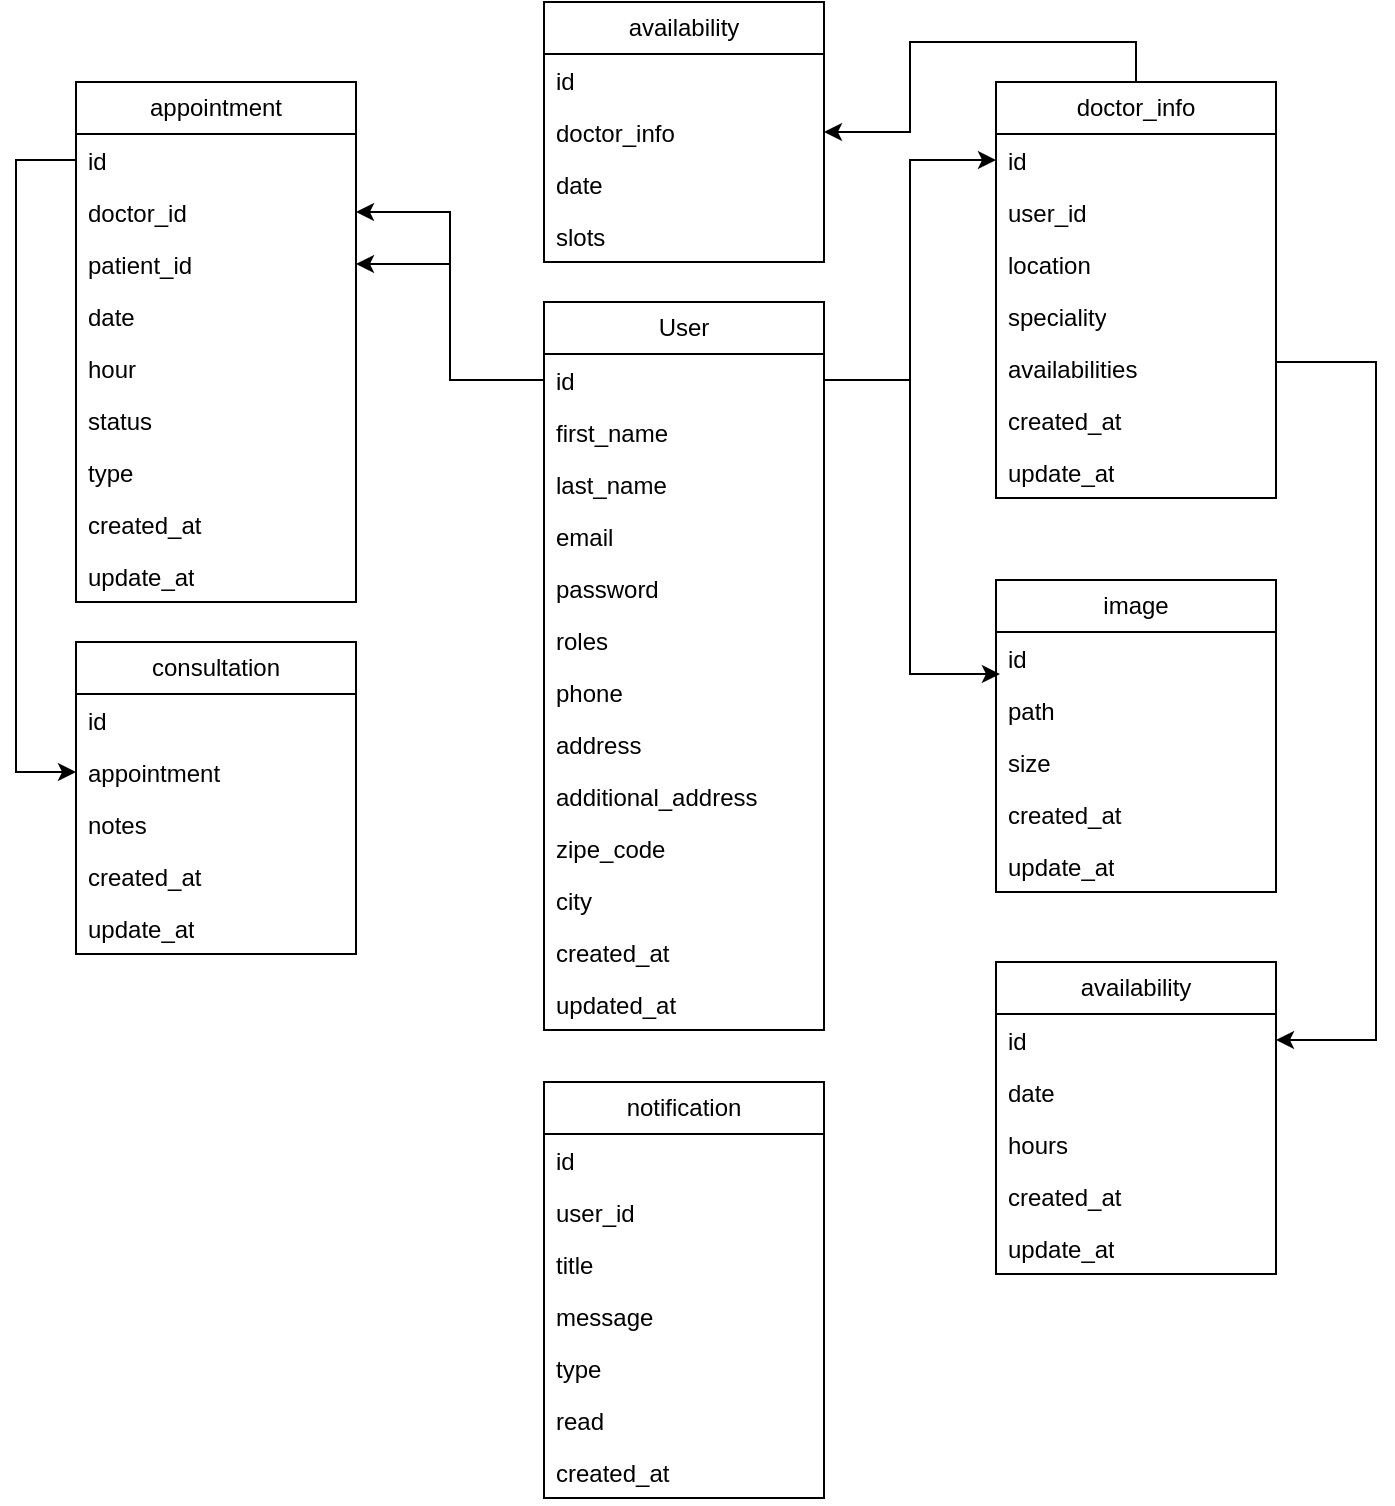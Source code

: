 <mxfile version="26.0.9">
  <diagram id="C5RBs43oDa-KdzZeNtuy" name="Page-1">
    <mxGraphModel dx="1247" dy="642" grid="1" gridSize="10" guides="1" tooltips="1" connect="1" arrows="1" fold="1" page="1" pageScale="1" pageWidth="827" pageHeight="1169" math="0" shadow="0">
      <root>
        <mxCell id="WIyWlLk6GJQsqaUBKTNV-0" />
        <mxCell id="WIyWlLk6GJQsqaUBKTNV-1" parent="WIyWlLk6GJQsqaUBKTNV-0" />
        <mxCell id="ce6nvWD2u0aoT1yyQ5yx-1" value="User" style="swimlane;fontStyle=0;childLayout=stackLayout;horizontal=1;startSize=26;fillColor=none;horizontalStack=0;resizeParent=1;resizeParentMax=0;resizeLast=0;collapsible=1;marginBottom=0;whiteSpace=wrap;html=1;" vertex="1" parent="WIyWlLk6GJQsqaUBKTNV-1">
          <mxGeometry x="344" y="290" width="140" height="364" as="geometry" />
        </mxCell>
        <mxCell id="ce6nvWD2u0aoT1yyQ5yx-35" value="id" style="text;strokeColor=none;fillColor=none;align=left;verticalAlign=top;spacingLeft=4;spacingRight=4;overflow=hidden;rotatable=0;points=[[0,0.5],[1,0.5]];portConstraint=eastwest;whiteSpace=wrap;html=1;" vertex="1" parent="ce6nvWD2u0aoT1yyQ5yx-1">
          <mxGeometry y="26" width="140" height="26" as="geometry" />
        </mxCell>
        <mxCell id="ce6nvWD2u0aoT1yyQ5yx-2" value="first_name" style="text;strokeColor=none;fillColor=none;align=left;verticalAlign=top;spacingLeft=4;spacingRight=4;overflow=hidden;rotatable=0;points=[[0,0.5],[1,0.5]];portConstraint=eastwest;whiteSpace=wrap;html=1;" vertex="1" parent="ce6nvWD2u0aoT1yyQ5yx-1">
          <mxGeometry y="52" width="140" height="26" as="geometry" />
        </mxCell>
        <mxCell id="ce6nvWD2u0aoT1yyQ5yx-3" value="last_name&lt;div&gt;&lt;br&gt;&lt;/div&gt;" style="text;strokeColor=none;fillColor=none;align=left;verticalAlign=top;spacingLeft=4;spacingRight=4;overflow=hidden;rotatable=0;points=[[0,0.5],[1,0.5]];portConstraint=eastwest;whiteSpace=wrap;html=1;" vertex="1" parent="ce6nvWD2u0aoT1yyQ5yx-1">
          <mxGeometry y="78" width="140" height="26" as="geometry" />
        </mxCell>
        <mxCell id="ce6nvWD2u0aoT1yyQ5yx-4" value="email" style="text;strokeColor=none;fillColor=none;align=left;verticalAlign=top;spacingLeft=4;spacingRight=4;overflow=hidden;rotatable=0;points=[[0,0.5],[1,0.5]];portConstraint=eastwest;whiteSpace=wrap;html=1;" vertex="1" parent="ce6nvWD2u0aoT1yyQ5yx-1">
          <mxGeometry y="104" width="140" height="26" as="geometry" />
        </mxCell>
        <mxCell id="ce6nvWD2u0aoT1yyQ5yx-5" value="password" style="text;strokeColor=none;fillColor=none;align=left;verticalAlign=top;spacingLeft=4;spacingRight=4;overflow=hidden;rotatable=0;points=[[0,0.5],[1,0.5]];portConstraint=eastwest;whiteSpace=wrap;html=1;" vertex="1" parent="ce6nvWD2u0aoT1yyQ5yx-1">
          <mxGeometry y="130" width="140" height="26" as="geometry" />
        </mxCell>
        <mxCell id="ce6nvWD2u0aoT1yyQ5yx-6" value="roles" style="text;strokeColor=none;fillColor=none;align=left;verticalAlign=top;spacingLeft=4;spacingRight=4;overflow=hidden;rotatable=0;points=[[0,0.5],[1,0.5]];portConstraint=eastwest;whiteSpace=wrap;html=1;" vertex="1" parent="ce6nvWD2u0aoT1yyQ5yx-1">
          <mxGeometry y="156" width="140" height="26" as="geometry" />
        </mxCell>
        <mxCell id="ce6nvWD2u0aoT1yyQ5yx-7" value="phone" style="text;strokeColor=none;fillColor=none;align=left;verticalAlign=top;spacingLeft=4;spacingRight=4;overflow=hidden;rotatable=0;points=[[0,0.5],[1,0.5]];portConstraint=eastwest;whiteSpace=wrap;html=1;" vertex="1" parent="ce6nvWD2u0aoT1yyQ5yx-1">
          <mxGeometry y="182" width="140" height="26" as="geometry" />
        </mxCell>
        <mxCell id="ce6nvWD2u0aoT1yyQ5yx-10" value="address" style="text;strokeColor=none;fillColor=none;align=left;verticalAlign=top;spacingLeft=4;spacingRight=4;overflow=hidden;rotatable=0;points=[[0,0.5],[1,0.5]];portConstraint=eastwest;whiteSpace=wrap;html=1;" vertex="1" parent="ce6nvWD2u0aoT1yyQ5yx-1">
          <mxGeometry y="208" width="140" height="26" as="geometry" />
        </mxCell>
        <mxCell id="ce6nvWD2u0aoT1yyQ5yx-9" value="additional_address" style="text;strokeColor=none;fillColor=none;align=left;verticalAlign=top;spacingLeft=4;spacingRight=4;overflow=hidden;rotatable=0;points=[[0,0.5],[1,0.5]];portConstraint=eastwest;whiteSpace=wrap;html=1;" vertex="1" parent="ce6nvWD2u0aoT1yyQ5yx-1">
          <mxGeometry y="234" width="140" height="26" as="geometry" />
        </mxCell>
        <mxCell id="ce6nvWD2u0aoT1yyQ5yx-8" value="zipe_code" style="text;strokeColor=none;fillColor=none;align=left;verticalAlign=top;spacingLeft=4;spacingRight=4;overflow=hidden;rotatable=0;points=[[0,0.5],[1,0.5]];portConstraint=eastwest;whiteSpace=wrap;html=1;" vertex="1" parent="ce6nvWD2u0aoT1yyQ5yx-1">
          <mxGeometry y="260" width="140" height="26" as="geometry" />
        </mxCell>
        <mxCell id="ce6nvWD2u0aoT1yyQ5yx-13" value="city" style="text;strokeColor=none;fillColor=none;align=left;verticalAlign=top;spacingLeft=4;spacingRight=4;overflow=hidden;rotatable=0;points=[[0,0.5],[1,0.5]];portConstraint=eastwest;whiteSpace=wrap;html=1;" vertex="1" parent="ce6nvWD2u0aoT1yyQ5yx-1">
          <mxGeometry y="286" width="140" height="26" as="geometry" />
        </mxCell>
        <mxCell id="ce6nvWD2u0aoT1yyQ5yx-12" value="created_at" style="text;strokeColor=none;fillColor=none;align=left;verticalAlign=top;spacingLeft=4;spacingRight=4;overflow=hidden;rotatable=0;points=[[0,0.5],[1,0.5]];portConstraint=eastwest;whiteSpace=wrap;html=1;" vertex="1" parent="ce6nvWD2u0aoT1yyQ5yx-1">
          <mxGeometry y="312" width="140" height="26" as="geometry" />
        </mxCell>
        <mxCell id="ce6nvWD2u0aoT1yyQ5yx-11" value="updated_at" style="text;strokeColor=none;fillColor=none;align=left;verticalAlign=top;spacingLeft=4;spacingRight=4;overflow=hidden;rotatable=0;points=[[0,0.5],[1,0.5]];portConstraint=eastwest;whiteSpace=wrap;html=1;" vertex="1" parent="ce6nvWD2u0aoT1yyQ5yx-1">
          <mxGeometry y="338" width="140" height="26" as="geometry" />
        </mxCell>
        <mxCell id="ce6nvWD2u0aoT1yyQ5yx-47" style="edgeStyle=orthogonalEdgeStyle;rounded=0;orthogonalLoop=1;jettySize=auto;html=1;exitX=0.5;exitY=0;exitDx=0;exitDy=0;entryX=1;entryY=0.5;entryDx=0;entryDy=0;" edge="1" parent="WIyWlLk6GJQsqaUBKTNV-1" source="ce6nvWD2u0aoT1yyQ5yx-14" target="ce6nvWD2u0aoT1yyQ5yx-39">
          <mxGeometry relative="1" as="geometry" />
        </mxCell>
        <mxCell id="ce6nvWD2u0aoT1yyQ5yx-14" value="doctor_info" style="swimlane;fontStyle=0;childLayout=stackLayout;horizontal=1;startSize=26;fillColor=none;horizontalStack=0;resizeParent=1;resizeParentMax=0;resizeLast=0;collapsible=1;marginBottom=0;whiteSpace=wrap;html=1;" vertex="1" parent="WIyWlLk6GJQsqaUBKTNV-1">
          <mxGeometry x="570" y="180" width="140" height="208" as="geometry" />
        </mxCell>
        <mxCell id="ce6nvWD2u0aoT1yyQ5yx-45" value="id" style="text;strokeColor=none;fillColor=none;align=left;verticalAlign=top;spacingLeft=4;spacingRight=4;overflow=hidden;rotatable=0;points=[[0,0.5],[1,0.5]];portConstraint=eastwest;whiteSpace=wrap;html=1;" vertex="1" parent="ce6nvWD2u0aoT1yyQ5yx-14">
          <mxGeometry y="26" width="140" height="26" as="geometry" />
        </mxCell>
        <mxCell id="ce6nvWD2u0aoT1yyQ5yx-15" value="user_id" style="text;strokeColor=none;fillColor=none;align=left;verticalAlign=top;spacingLeft=4;spacingRight=4;overflow=hidden;rotatable=0;points=[[0,0.5],[1,0.5]];portConstraint=eastwest;whiteSpace=wrap;html=1;" vertex="1" parent="ce6nvWD2u0aoT1yyQ5yx-14">
          <mxGeometry y="52" width="140" height="26" as="geometry" />
        </mxCell>
        <mxCell id="ce6nvWD2u0aoT1yyQ5yx-16" value="location" style="text;strokeColor=none;fillColor=none;align=left;verticalAlign=top;spacingLeft=4;spacingRight=4;overflow=hidden;rotatable=0;points=[[0,0.5],[1,0.5]];portConstraint=eastwest;whiteSpace=wrap;html=1;" vertex="1" parent="ce6nvWD2u0aoT1yyQ5yx-14">
          <mxGeometry y="78" width="140" height="26" as="geometry" />
        </mxCell>
        <mxCell id="ce6nvWD2u0aoT1yyQ5yx-17" value="speciality" style="text;strokeColor=none;fillColor=none;align=left;verticalAlign=top;spacingLeft=4;spacingRight=4;overflow=hidden;rotatable=0;points=[[0,0.5],[1,0.5]];portConstraint=eastwest;whiteSpace=wrap;html=1;" vertex="1" parent="ce6nvWD2u0aoT1yyQ5yx-14">
          <mxGeometry y="104" width="140" height="26" as="geometry" />
        </mxCell>
        <mxCell id="ce6nvWD2u0aoT1yyQ5yx-70" value="availabilities" style="text;strokeColor=none;fillColor=none;align=left;verticalAlign=top;spacingLeft=4;spacingRight=4;overflow=hidden;rotatable=0;points=[[0,0.5],[1,0.5]];portConstraint=eastwest;whiteSpace=wrap;html=1;" vertex="1" parent="ce6nvWD2u0aoT1yyQ5yx-14">
          <mxGeometry y="130" width="140" height="26" as="geometry" />
        </mxCell>
        <mxCell id="ce6nvWD2u0aoT1yyQ5yx-19" value="created_at" style="text;strokeColor=none;fillColor=none;align=left;verticalAlign=top;spacingLeft=4;spacingRight=4;overflow=hidden;rotatable=0;points=[[0,0.5],[1,0.5]];portConstraint=eastwest;whiteSpace=wrap;html=1;" vertex="1" parent="ce6nvWD2u0aoT1yyQ5yx-14">
          <mxGeometry y="156" width="140" height="26" as="geometry" />
        </mxCell>
        <mxCell id="ce6nvWD2u0aoT1yyQ5yx-18" value="update_at" style="text;strokeColor=none;fillColor=none;align=left;verticalAlign=top;spacingLeft=4;spacingRight=4;overflow=hidden;rotatable=0;points=[[0,0.5],[1,0.5]];portConstraint=eastwest;whiteSpace=wrap;html=1;" vertex="1" parent="ce6nvWD2u0aoT1yyQ5yx-14">
          <mxGeometry y="182" width="140" height="26" as="geometry" />
        </mxCell>
        <mxCell id="ce6nvWD2u0aoT1yyQ5yx-23" value="appointment" style="swimlane;fontStyle=0;childLayout=stackLayout;horizontal=1;startSize=26;fillColor=none;horizontalStack=0;resizeParent=1;resizeParentMax=0;resizeLast=0;collapsible=1;marginBottom=0;whiteSpace=wrap;html=1;" vertex="1" parent="WIyWlLk6GJQsqaUBKTNV-1">
          <mxGeometry x="110" y="180" width="140" height="260" as="geometry" />
        </mxCell>
        <mxCell id="ce6nvWD2u0aoT1yyQ5yx-34" value="id" style="text;strokeColor=none;fillColor=none;align=left;verticalAlign=top;spacingLeft=4;spacingRight=4;overflow=hidden;rotatable=0;points=[[0,0.5],[1,0.5]];portConstraint=eastwest;whiteSpace=wrap;html=1;" vertex="1" parent="ce6nvWD2u0aoT1yyQ5yx-23">
          <mxGeometry y="26" width="140" height="26" as="geometry" />
        </mxCell>
        <mxCell id="ce6nvWD2u0aoT1yyQ5yx-24" value="doctor_id" style="text;strokeColor=none;fillColor=none;align=left;verticalAlign=top;spacingLeft=4;spacingRight=4;overflow=hidden;rotatable=0;points=[[0,0.5],[1,0.5]];portConstraint=eastwest;whiteSpace=wrap;html=1;" vertex="1" parent="ce6nvWD2u0aoT1yyQ5yx-23">
          <mxGeometry y="52" width="140" height="26" as="geometry" />
        </mxCell>
        <mxCell id="ce6nvWD2u0aoT1yyQ5yx-25" value="patient_id" style="text;strokeColor=none;fillColor=none;align=left;verticalAlign=top;spacingLeft=4;spacingRight=4;overflow=hidden;rotatable=0;points=[[0,0.5],[1,0.5]];portConstraint=eastwest;whiteSpace=wrap;html=1;" vertex="1" parent="ce6nvWD2u0aoT1yyQ5yx-23">
          <mxGeometry y="78" width="140" height="26" as="geometry" />
        </mxCell>
        <mxCell id="ce6nvWD2u0aoT1yyQ5yx-26" value="date" style="text;strokeColor=none;fillColor=none;align=left;verticalAlign=top;spacingLeft=4;spacingRight=4;overflow=hidden;rotatable=0;points=[[0,0.5],[1,0.5]];portConstraint=eastwest;whiteSpace=wrap;html=1;" vertex="1" parent="ce6nvWD2u0aoT1yyQ5yx-23">
          <mxGeometry y="104" width="140" height="26" as="geometry" />
        </mxCell>
        <mxCell id="ce6nvWD2u0aoT1yyQ5yx-72" value="hour" style="text;strokeColor=none;fillColor=none;align=left;verticalAlign=top;spacingLeft=4;spacingRight=4;overflow=hidden;rotatable=0;points=[[0,0.5],[1,0.5]];portConstraint=eastwest;whiteSpace=wrap;html=1;" vertex="1" parent="ce6nvWD2u0aoT1yyQ5yx-23">
          <mxGeometry y="130" width="140" height="26" as="geometry" />
        </mxCell>
        <mxCell id="ce6nvWD2u0aoT1yyQ5yx-30" value="status" style="text;strokeColor=none;fillColor=none;align=left;verticalAlign=top;spacingLeft=4;spacingRight=4;overflow=hidden;rotatable=0;points=[[0,0.5],[1,0.5]];portConstraint=eastwest;whiteSpace=wrap;html=1;" vertex="1" parent="ce6nvWD2u0aoT1yyQ5yx-23">
          <mxGeometry y="156" width="140" height="26" as="geometry" />
        </mxCell>
        <mxCell id="ce6nvWD2u0aoT1yyQ5yx-29" value="type" style="text;strokeColor=none;fillColor=none;align=left;verticalAlign=top;spacingLeft=4;spacingRight=4;overflow=hidden;rotatable=0;points=[[0,0.5],[1,0.5]];portConstraint=eastwest;whiteSpace=wrap;html=1;" vertex="1" parent="ce6nvWD2u0aoT1yyQ5yx-23">
          <mxGeometry y="182" width="140" height="26" as="geometry" />
        </mxCell>
        <mxCell id="ce6nvWD2u0aoT1yyQ5yx-27" value="created_at" style="text;strokeColor=none;fillColor=none;align=left;verticalAlign=top;spacingLeft=4;spacingRight=4;overflow=hidden;rotatable=0;points=[[0,0.5],[1,0.5]];portConstraint=eastwest;whiteSpace=wrap;html=1;" vertex="1" parent="ce6nvWD2u0aoT1yyQ5yx-23">
          <mxGeometry y="208" width="140" height="26" as="geometry" />
        </mxCell>
        <mxCell id="ce6nvWD2u0aoT1yyQ5yx-28" value="update_at" style="text;strokeColor=none;fillColor=none;align=left;verticalAlign=top;spacingLeft=4;spacingRight=4;overflow=hidden;rotatable=0;points=[[0,0.5],[1,0.5]];portConstraint=eastwest;whiteSpace=wrap;html=1;" vertex="1" parent="ce6nvWD2u0aoT1yyQ5yx-23">
          <mxGeometry y="234" width="140" height="26" as="geometry" />
        </mxCell>
        <mxCell id="ce6nvWD2u0aoT1yyQ5yx-36" style="edgeStyle=orthogonalEdgeStyle;rounded=0;orthogonalLoop=1;jettySize=auto;html=1;exitX=0;exitY=0.5;exitDx=0;exitDy=0;entryX=1;entryY=0.5;entryDx=0;entryDy=0;" edge="1" parent="WIyWlLk6GJQsqaUBKTNV-1" source="ce6nvWD2u0aoT1yyQ5yx-35" target="ce6nvWD2u0aoT1yyQ5yx-24">
          <mxGeometry relative="1" as="geometry" />
        </mxCell>
        <mxCell id="ce6nvWD2u0aoT1yyQ5yx-37" style="edgeStyle=orthogonalEdgeStyle;rounded=0;orthogonalLoop=1;jettySize=auto;html=1;entryX=1;entryY=0.5;entryDx=0;entryDy=0;" edge="1" parent="WIyWlLk6GJQsqaUBKTNV-1" source="ce6nvWD2u0aoT1yyQ5yx-35" target="ce6nvWD2u0aoT1yyQ5yx-25">
          <mxGeometry relative="1" as="geometry" />
        </mxCell>
        <mxCell id="ce6nvWD2u0aoT1yyQ5yx-38" value="availability" style="swimlane;fontStyle=0;childLayout=stackLayout;horizontal=1;startSize=26;fillColor=none;horizontalStack=0;resizeParent=1;resizeParentMax=0;resizeLast=0;collapsible=1;marginBottom=0;whiteSpace=wrap;html=1;" vertex="1" parent="WIyWlLk6GJQsqaUBKTNV-1">
          <mxGeometry x="344" y="140" width="140" height="130" as="geometry" />
        </mxCell>
        <mxCell id="ce6nvWD2u0aoT1yyQ5yx-44" value="id" style="text;strokeColor=none;fillColor=none;align=left;verticalAlign=top;spacingLeft=4;spacingRight=4;overflow=hidden;rotatable=0;points=[[0,0.5],[1,0.5]];portConstraint=eastwest;whiteSpace=wrap;html=1;" vertex="1" parent="ce6nvWD2u0aoT1yyQ5yx-38">
          <mxGeometry y="26" width="140" height="26" as="geometry" />
        </mxCell>
        <mxCell id="ce6nvWD2u0aoT1yyQ5yx-39" value="doctor_info" style="text;strokeColor=none;fillColor=none;align=left;verticalAlign=top;spacingLeft=4;spacingRight=4;overflow=hidden;rotatable=0;points=[[0,0.5],[1,0.5]];portConstraint=eastwest;whiteSpace=wrap;html=1;" vertex="1" parent="ce6nvWD2u0aoT1yyQ5yx-38">
          <mxGeometry y="52" width="140" height="26" as="geometry" />
        </mxCell>
        <mxCell id="ce6nvWD2u0aoT1yyQ5yx-40" value="date" style="text;strokeColor=none;fillColor=none;align=left;verticalAlign=top;spacingLeft=4;spacingRight=4;overflow=hidden;rotatable=0;points=[[0,0.5],[1,0.5]];portConstraint=eastwest;whiteSpace=wrap;html=1;" vertex="1" parent="ce6nvWD2u0aoT1yyQ5yx-38">
          <mxGeometry y="78" width="140" height="26" as="geometry" />
        </mxCell>
        <mxCell id="ce6nvWD2u0aoT1yyQ5yx-41" value="slots" style="text;strokeColor=none;fillColor=none;align=left;verticalAlign=top;spacingLeft=4;spacingRight=4;overflow=hidden;rotatable=0;points=[[0,0.5],[1,0.5]];portConstraint=eastwest;whiteSpace=wrap;html=1;" vertex="1" parent="ce6nvWD2u0aoT1yyQ5yx-38">
          <mxGeometry y="104" width="140" height="26" as="geometry" />
        </mxCell>
        <mxCell id="ce6nvWD2u0aoT1yyQ5yx-48" style="edgeStyle=orthogonalEdgeStyle;rounded=0;orthogonalLoop=1;jettySize=auto;html=1;exitX=1;exitY=0.5;exitDx=0;exitDy=0;entryX=0;entryY=0.5;entryDx=0;entryDy=0;" edge="1" parent="WIyWlLk6GJQsqaUBKTNV-1" source="ce6nvWD2u0aoT1yyQ5yx-35" target="ce6nvWD2u0aoT1yyQ5yx-45">
          <mxGeometry relative="1" as="geometry" />
        </mxCell>
        <mxCell id="ce6nvWD2u0aoT1yyQ5yx-49" value="image" style="swimlane;fontStyle=0;childLayout=stackLayout;horizontal=1;startSize=26;fillColor=none;horizontalStack=0;resizeParent=1;resizeParentMax=0;resizeLast=0;collapsible=1;marginBottom=0;whiteSpace=wrap;html=1;" vertex="1" parent="WIyWlLk6GJQsqaUBKTNV-1">
          <mxGeometry x="570" y="429" width="140" height="156" as="geometry" />
        </mxCell>
        <mxCell id="ce6nvWD2u0aoT1yyQ5yx-50" value="id" style="text;strokeColor=none;fillColor=none;align=left;verticalAlign=top;spacingLeft=4;spacingRight=4;overflow=hidden;rotatable=0;points=[[0,0.5],[1,0.5]];portConstraint=eastwest;whiteSpace=wrap;html=1;" vertex="1" parent="ce6nvWD2u0aoT1yyQ5yx-49">
          <mxGeometry y="26" width="140" height="26" as="geometry" />
        </mxCell>
        <mxCell id="ce6nvWD2u0aoT1yyQ5yx-51" value="path" style="text;strokeColor=none;fillColor=none;align=left;verticalAlign=top;spacingLeft=4;spacingRight=4;overflow=hidden;rotatable=0;points=[[0,0.5],[1,0.5]];portConstraint=eastwest;whiteSpace=wrap;html=1;" vertex="1" parent="ce6nvWD2u0aoT1yyQ5yx-49">
          <mxGeometry y="52" width="140" height="26" as="geometry" />
        </mxCell>
        <mxCell id="ce6nvWD2u0aoT1yyQ5yx-52" value="size" style="text;strokeColor=none;fillColor=none;align=left;verticalAlign=top;spacingLeft=4;spacingRight=4;overflow=hidden;rotatable=0;points=[[0,0.5],[1,0.5]];portConstraint=eastwest;whiteSpace=wrap;html=1;" vertex="1" parent="ce6nvWD2u0aoT1yyQ5yx-49">
          <mxGeometry y="78" width="140" height="26" as="geometry" />
        </mxCell>
        <mxCell id="ce6nvWD2u0aoT1yyQ5yx-54" value="created_at" style="text;strokeColor=none;fillColor=none;align=left;verticalAlign=top;spacingLeft=4;spacingRight=4;overflow=hidden;rotatable=0;points=[[0,0.5],[1,0.5]];portConstraint=eastwest;whiteSpace=wrap;html=1;" vertex="1" parent="ce6nvWD2u0aoT1yyQ5yx-49">
          <mxGeometry y="104" width="140" height="26" as="geometry" />
        </mxCell>
        <mxCell id="ce6nvWD2u0aoT1yyQ5yx-55" value="update_at" style="text;strokeColor=none;fillColor=none;align=left;verticalAlign=top;spacingLeft=4;spacingRight=4;overflow=hidden;rotatable=0;points=[[0,0.5],[1,0.5]];portConstraint=eastwest;whiteSpace=wrap;html=1;" vertex="1" parent="ce6nvWD2u0aoT1yyQ5yx-49">
          <mxGeometry y="130" width="140" height="26" as="geometry" />
        </mxCell>
        <mxCell id="ce6nvWD2u0aoT1yyQ5yx-56" style="edgeStyle=orthogonalEdgeStyle;rounded=0;orthogonalLoop=1;jettySize=auto;html=1;exitX=1;exitY=0.5;exitDx=0;exitDy=0;entryX=0.014;entryY=0.808;entryDx=0;entryDy=0;entryPerimeter=0;" edge="1" parent="WIyWlLk6GJQsqaUBKTNV-1" source="ce6nvWD2u0aoT1yyQ5yx-35" target="ce6nvWD2u0aoT1yyQ5yx-50">
          <mxGeometry relative="1" as="geometry" />
        </mxCell>
        <mxCell id="ce6nvWD2u0aoT1yyQ5yx-57" value="consultation" style="swimlane;fontStyle=0;childLayout=stackLayout;horizontal=1;startSize=26;fillColor=none;horizontalStack=0;resizeParent=1;resizeParentMax=0;resizeLast=0;collapsible=1;marginBottom=0;whiteSpace=wrap;html=1;" vertex="1" parent="WIyWlLk6GJQsqaUBKTNV-1">
          <mxGeometry x="110" y="460" width="140" height="156" as="geometry" />
        </mxCell>
        <mxCell id="ce6nvWD2u0aoT1yyQ5yx-58" value="id" style="text;strokeColor=none;fillColor=none;align=left;verticalAlign=top;spacingLeft=4;spacingRight=4;overflow=hidden;rotatable=0;points=[[0,0.5],[1,0.5]];portConstraint=eastwest;whiteSpace=wrap;html=1;" vertex="1" parent="ce6nvWD2u0aoT1yyQ5yx-57">
          <mxGeometry y="26" width="140" height="26" as="geometry" />
        </mxCell>
        <mxCell id="ce6nvWD2u0aoT1yyQ5yx-59" value="appointment" style="text;strokeColor=none;fillColor=none;align=left;verticalAlign=top;spacingLeft=4;spacingRight=4;overflow=hidden;rotatable=0;points=[[0,0.5],[1,0.5]];portConstraint=eastwest;whiteSpace=wrap;html=1;" vertex="1" parent="ce6nvWD2u0aoT1yyQ5yx-57">
          <mxGeometry y="52" width="140" height="26" as="geometry" />
        </mxCell>
        <mxCell id="ce6nvWD2u0aoT1yyQ5yx-60" value="notes" style="text;strokeColor=none;fillColor=none;align=left;verticalAlign=top;spacingLeft=4;spacingRight=4;overflow=hidden;rotatable=0;points=[[0,0.5],[1,0.5]];portConstraint=eastwest;whiteSpace=wrap;html=1;" vertex="1" parent="ce6nvWD2u0aoT1yyQ5yx-57">
          <mxGeometry y="78" width="140" height="26" as="geometry" />
        </mxCell>
        <mxCell id="ce6nvWD2u0aoT1yyQ5yx-61" value="created_at" style="text;strokeColor=none;fillColor=none;align=left;verticalAlign=top;spacingLeft=4;spacingRight=4;overflow=hidden;rotatable=0;points=[[0,0.5],[1,0.5]];portConstraint=eastwest;whiteSpace=wrap;html=1;" vertex="1" parent="ce6nvWD2u0aoT1yyQ5yx-57">
          <mxGeometry y="104" width="140" height="26" as="geometry" />
        </mxCell>
        <mxCell id="ce6nvWD2u0aoT1yyQ5yx-62" value="update_at" style="text;strokeColor=none;fillColor=none;align=left;verticalAlign=top;spacingLeft=4;spacingRight=4;overflow=hidden;rotatable=0;points=[[0,0.5],[1,0.5]];portConstraint=eastwest;whiteSpace=wrap;html=1;" vertex="1" parent="ce6nvWD2u0aoT1yyQ5yx-57">
          <mxGeometry y="130" width="140" height="26" as="geometry" />
        </mxCell>
        <mxCell id="ce6nvWD2u0aoT1yyQ5yx-63" style="edgeStyle=orthogonalEdgeStyle;rounded=0;orthogonalLoop=1;jettySize=auto;html=1;entryX=0;entryY=0.5;entryDx=0;entryDy=0;" edge="1" parent="WIyWlLk6GJQsqaUBKTNV-1" source="ce6nvWD2u0aoT1yyQ5yx-34" target="ce6nvWD2u0aoT1yyQ5yx-59">
          <mxGeometry relative="1" as="geometry">
            <Array as="points">
              <mxPoint x="80" y="219" />
              <mxPoint x="80" y="525" />
            </Array>
          </mxGeometry>
        </mxCell>
        <mxCell id="ce6nvWD2u0aoT1yyQ5yx-64" value="availability" style="swimlane;fontStyle=0;childLayout=stackLayout;horizontal=1;startSize=26;fillColor=none;horizontalStack=0;resizeParent=1;resizeParentMax=0;resizeLast=0;collapsible=1;marginBottom=0;whiteSpace=wrap;html=1;" vertex="1" parent="WIyWlLk6GJQsqaUBKTNV-1">
          <mxGeometry x="570" y="620" width="140" height="156" as="geometry" />
        </mxCell>
        <mxCell id="ce6nvWD2u0aoT1yyQ5yx-65" value="id" style="text;strokeColor=none;fillColor=none;align=left;verticalAlign=top;spacingLeft=4;spacingRight=4;overflow=hidden;rotatable=0;points=[[0,0.5],[1,0.5]];portConstraint=eastwest;whiteSpace=wrap;html=1;" vertex="1" parent="ce6nvWD2u0aoT1yyQ5yx-64">
          <mxGeometry y="26" width="140" height="26" as="geometry" />
        </mxCell>
        <mxCell id="ce6nvWD2u0aoT1yyQ5yx-66" value="date" style="text;strokeColor=none;fillColor=none;align=left;verticalAlign=top;spacingLeft=4;spacingRight=4;overflow=hidden;rotatable=0;points=[[0,0.5],[1,0.5]];portConstraint=eastwest;whiteSpace=wrap;html=1;" vertex="1" parent="ce6nvWD2u0aoT1yyQ5yx-64">
          <mxGeometry y="52" width="140" height="26" as="geometry" />
        </mxCell>
        <mxCell id="ce6nvWD2u0aoT1yyQ5yx-67" value="hours" style="text;strokeColor=none;fillColor=none;align=left;verticalAlign=top;spacingLeft=4;spacingRight=4;overflow=hidden;rotatable=0;points=[[0,0.5],[1,0.5]];portConstraint=eastwest;whiteSpace=wrap;html=1;" vertex="1" parent="ce6nvWD2u0aoT1yyQ5yx-64">
          <mxGeometry y="78" width="140" height="26" as="geometry" />
        </mxCell>
        <mxCell id="ce6nvWD2u0aoT1yyQ5yx-68" value="created_at" style="text;strokeColor=none;fillColor=none;align=left;verticalAlign=top;spacingLeft=4;spacingRight=4;overflow=hidden;rotatable=0;points=[[0,0.5],[1,0.5]];portConstraint=eastwest;whiteSpace=wrap;html=1;" vertex="1" parent="ce6nvWD2u0aoT1yyQ5yx-64">
          <mxGeometry y="104" width="140" height="26" as="geometry" />
        </mxCell>
        <mxCell id="ce6nvWD2u0aoT1yyQ5yx-69" value="update_at" style="text;strokeColor=none;fillColor=none;align=left;verticalAlign=top;spacingLeft=4;spacingRight=4;overflow=hidden;rotatable=0;points=[[0,0.5],[1,0.5]];portConstraint=eastwest;whiteSpace=wrap;html=1;" vertex="1" parent="ce6nvWD2u0aoT1yyQ5yx-64">
          <mxGeometry y="130" width="140" height="26" as="geometry" />
        </mxCell>
        <mxCell id="ce6nvWD2u0aoT1yyQ5yx-71" style="edgeStyle=orthogonalEdgeStyle;rounded=0;orthogonalLoop=1;jettySize=auto;html=1;exitX=1;exitY=0.5;exitDx=0;exitDy=0;entryX=1;entryY=0.5;entryDx=0;entryDy=0;" edge="1" parent="WIyWlLk6GJQsqaUBKTNV-1" source="ce6nvWD2u0aoT1yyQ5yx-70" target="ce6nvWD2u0aoT1yyQ5yx-65">
          <mxGeometry relative="1" as="geometry">
            <Array as="points">
              <mxPoint x="710" y="320" />
              <mxPoint x="760" y="320" />
              <mxPoint x="760" y="659" />
            </Array>
          </mxGeometry>
        </mxCell>
        <mxCell id="ce6nvWD2u0aoT1yyQ5yx-73" value="notification" style="swimlane;fontStyle=0;childLayout=stackLayout;horizontal=1;startSize=26;fillColor=none;horizontalStack=0;resizeParent=1;resizeParentMax=0;resizeLast=0;collapsible=1;marginBottom=0;whiteSpace=wrap;html=1;" vertex="1" parent="WIyWlLk6GJQsqaUBKTNV-1">
          <mxGeometry x="344" y="680" width="140" height="208" as="geometry" />
        </mxCell>
        <mxCell id="ce6nvWD2u0aoT1yyQ5yx-74" value="id" style="text;strokeColor=none;fillColor=none;align=left;verticalAlign=top;spacingLeft=4;spacingRight=4;overflow=hidden;rotatable=0;points=[[0,0.5],[1,0.5]];portConstraint=eastwest;whiteSpace=wrap;html=1;" vertex="1" parent="ce6nvWD2u0aoT1yyQ5yx-73">
          <mxGeometry y="26" width="140" height="26" as="geometry" />
        </mxCell>
        <mxCell id="ce6nvWD2u0aoT1yyQ5yx-79" value="user_id" style="text;strokeColor=none;fillColor=none;align=left;verticalAlign=top;spacingLeft=4;spacingRight=4;overflow=hidden;rotatable=0;points=[[0,0.5],[1,0.5]];portConstraint=eastwest;whiteSpace=wrap;html=1;" vertex="1" parent="ce6nvWD2u0aoT1yyQ5yx-73">
          <mxGeometry y="52" width="140" height="26" as="geometry" />
        </mxCell>
        <mxCell id="ce6nvWD2u0aoT1yyQ5yx-75" value="title" style="text;strokeColor=none;fillColor=none;align=left;verticalAlign=top;spacingLeft=4;spacingRight=4;overflow=hidden;rotatable=0;points=[[0,0.5],[1,0.5]];portConstraint=eastwest;whiteSpace=wrap;html=1;" vertex="1" parent="ce6nvWD2u0aoT1yyQ5yx-73">
          <mxGeometry y="78" width="140" height="26" as="geometry" />
        </mxCell>
        <mxCell id="ce6nvWD2u0aoT1yyQ5yx-76" value="message" style="text;strokeColor=none;fillColor=none;align=left;verticalAlign=top;spacingLeft=4;spacingRight=4;overflow=hidden;rotatable=0;points=[[0,0.5],[1,0.5]];portConstraint=eastwest;whiteSpace=wrap;html=1;" vertex="1" parent="ce6nvWD2u0aoT1yyQ5yx-73">
          <mxGeometry y="104" width="140" height="26" as="geometry" />
        </mxCell>
        <mxCell id="ce6nvWD2u0aoT1yyQ5yx-81" value="type" style="text;strokeColor=none;fillColor=none;align=left;verticalAlign=top;spacingLeft=4;spacingRight=4;overflow=hidden;rotatable=0;points=[[0,0.5],[1,0.5]];portConstraint=eastwest;whiteSpace=wrap;html=1;" vertex="1" parent="ce6nvWD2u0aoT1yyQ5yx-73">
          <mxGeometry y="130" width="140" height="26" as="geometry" />
        </mxCell>
        <mxCell id="ce6nvWD2u0aoT1yyQ5yx-80" value="read" style="text;strokeColor=none;fillColor=none;align=left;verticalAlign=top;spacingLeft=4;spacingRight=4;overflow=hidden;rotatable=0;points=[[0,0.5],[1,0.5]];portConstraint=eastwest;whiteSpace=wrap;html=1;" vertex="1" parent="ce6nvWD2u0aoT1yyQ5yx-73">
          <mxGeometry y="156" width="140" height="26" as="geometry" />
        </mxCell>
        <mxCell id="ce6nvWD2u0aoT1yyQ5yx-77" value="created_at" style="text;strokeColor=none;fillColor=none;align=left;verticalAlign=top;spacingLeft=4;spacingRight=4;overflow=hidden;rotatable=0;points=[[0,0.5],[1,0.5]];portConstraint=eastwest;whiteSpace=wrap;html=1;" vertex="1" parent="ce6nvWD2u0aoT1yyQ5yx-73">
          <mxGeometry y="182" width="140" height="26" as="geometry" />
        </mxCell>
      </root>
    </mxGraphModel>
  </diagram>
</mxfile>
